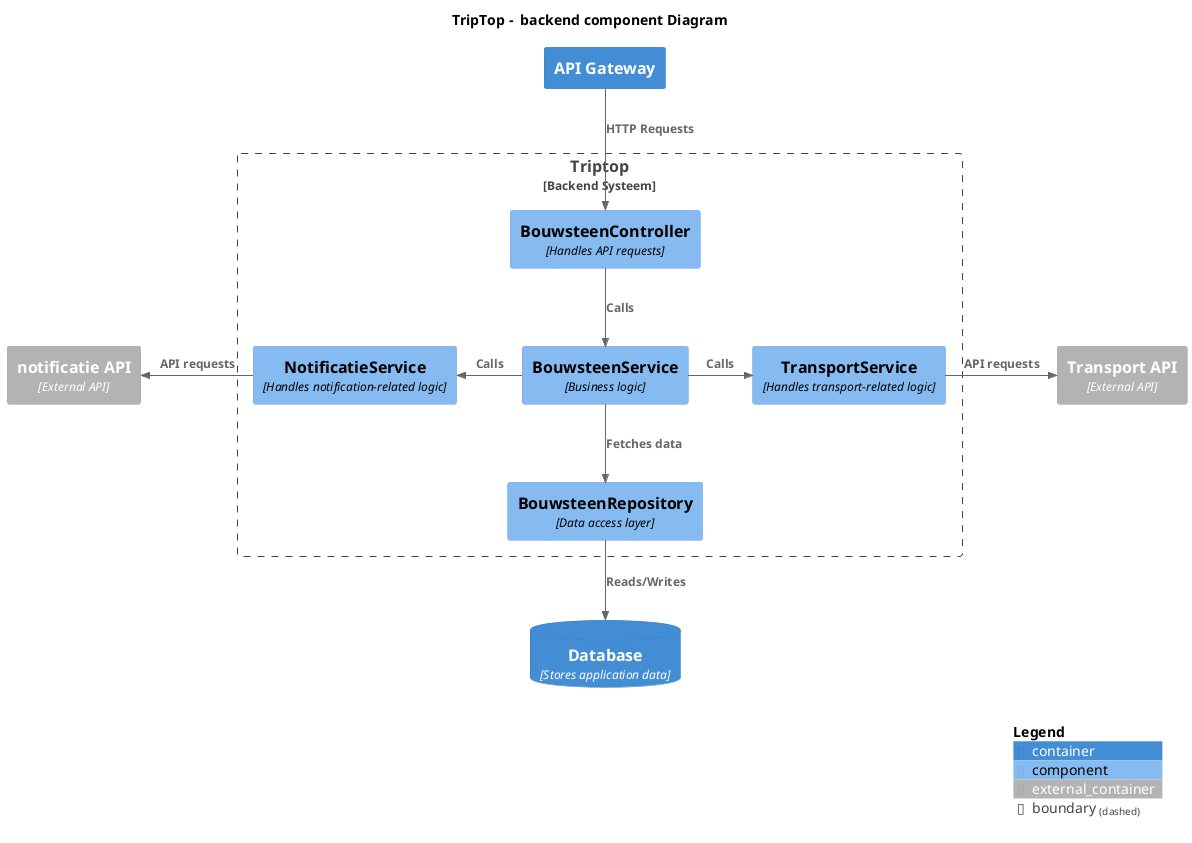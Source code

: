 @startuml
!include <C4/C4_Component>

title TripTop -  backend component Diagram

Container(api_gateway, "API Gateway")

ContainerDb(db, "Database", "Stores application data")

Boundary(system, "Triptop", "Backend Systeem"){
    Component(bouwController, "BouwsteenController", "Handles API requests")
    Component(bouwService, "BouwsteenService", "Business logic")
    Component(bouwRepository, "BouwsteenRepository", "Data access layer")

    Component(transportService, "TransportService", "Handles transport-related logic")
    Component(notificatieService, "NotificatieService", "Handles notification-related logic")
}

    Rel(bouwController, bouwService, "Calls")
    Rel(bouwService, bouwRepository, "Fetches data")
    Rel(bouwRepository, db, "Reads/Writes")

Container_Ext(transportAPI, "Transport API", "External API")

Rel_R(bouwService, transportService, "Calls")
Rel_R(transportService, transportAPI, "API requests")

Container_Ext(notificatieAPI, "notificatie API", "External API")

Rel_L(bouwService, notificatieService, "Calls")
Rel_L(notificatieService, notificatieAPI, "API requests")

Rel(api_gateway, bouwController, "HTTP Requests")

SHOW_LEGEND()

@enduml
